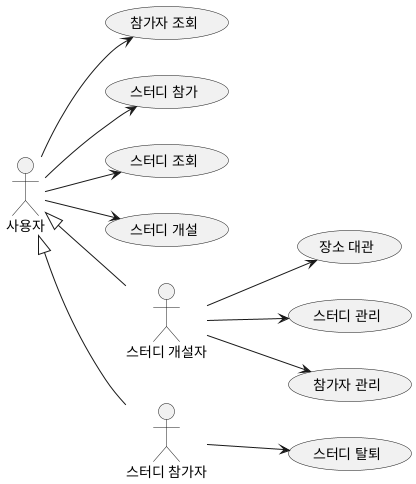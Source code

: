 @startuml
left to right direction
:사용자: --> (참가자 조회)
:사용자: --> (스터디 참가)
:사용자: --> (스터디 조회)
:사용자: --> (스터디 개설)
:사용자: <|-- :스터디 개설자:
:사용자: <|-- :스터디 참가자:
:스터디 참가자: --> (스터디 탈퇴)
:스터디 개설자: --> (장소 대관)
:스터디 개설자: --> (스터디 관리)
:스터디 개설자: --> (참가자 관리)
@enduml